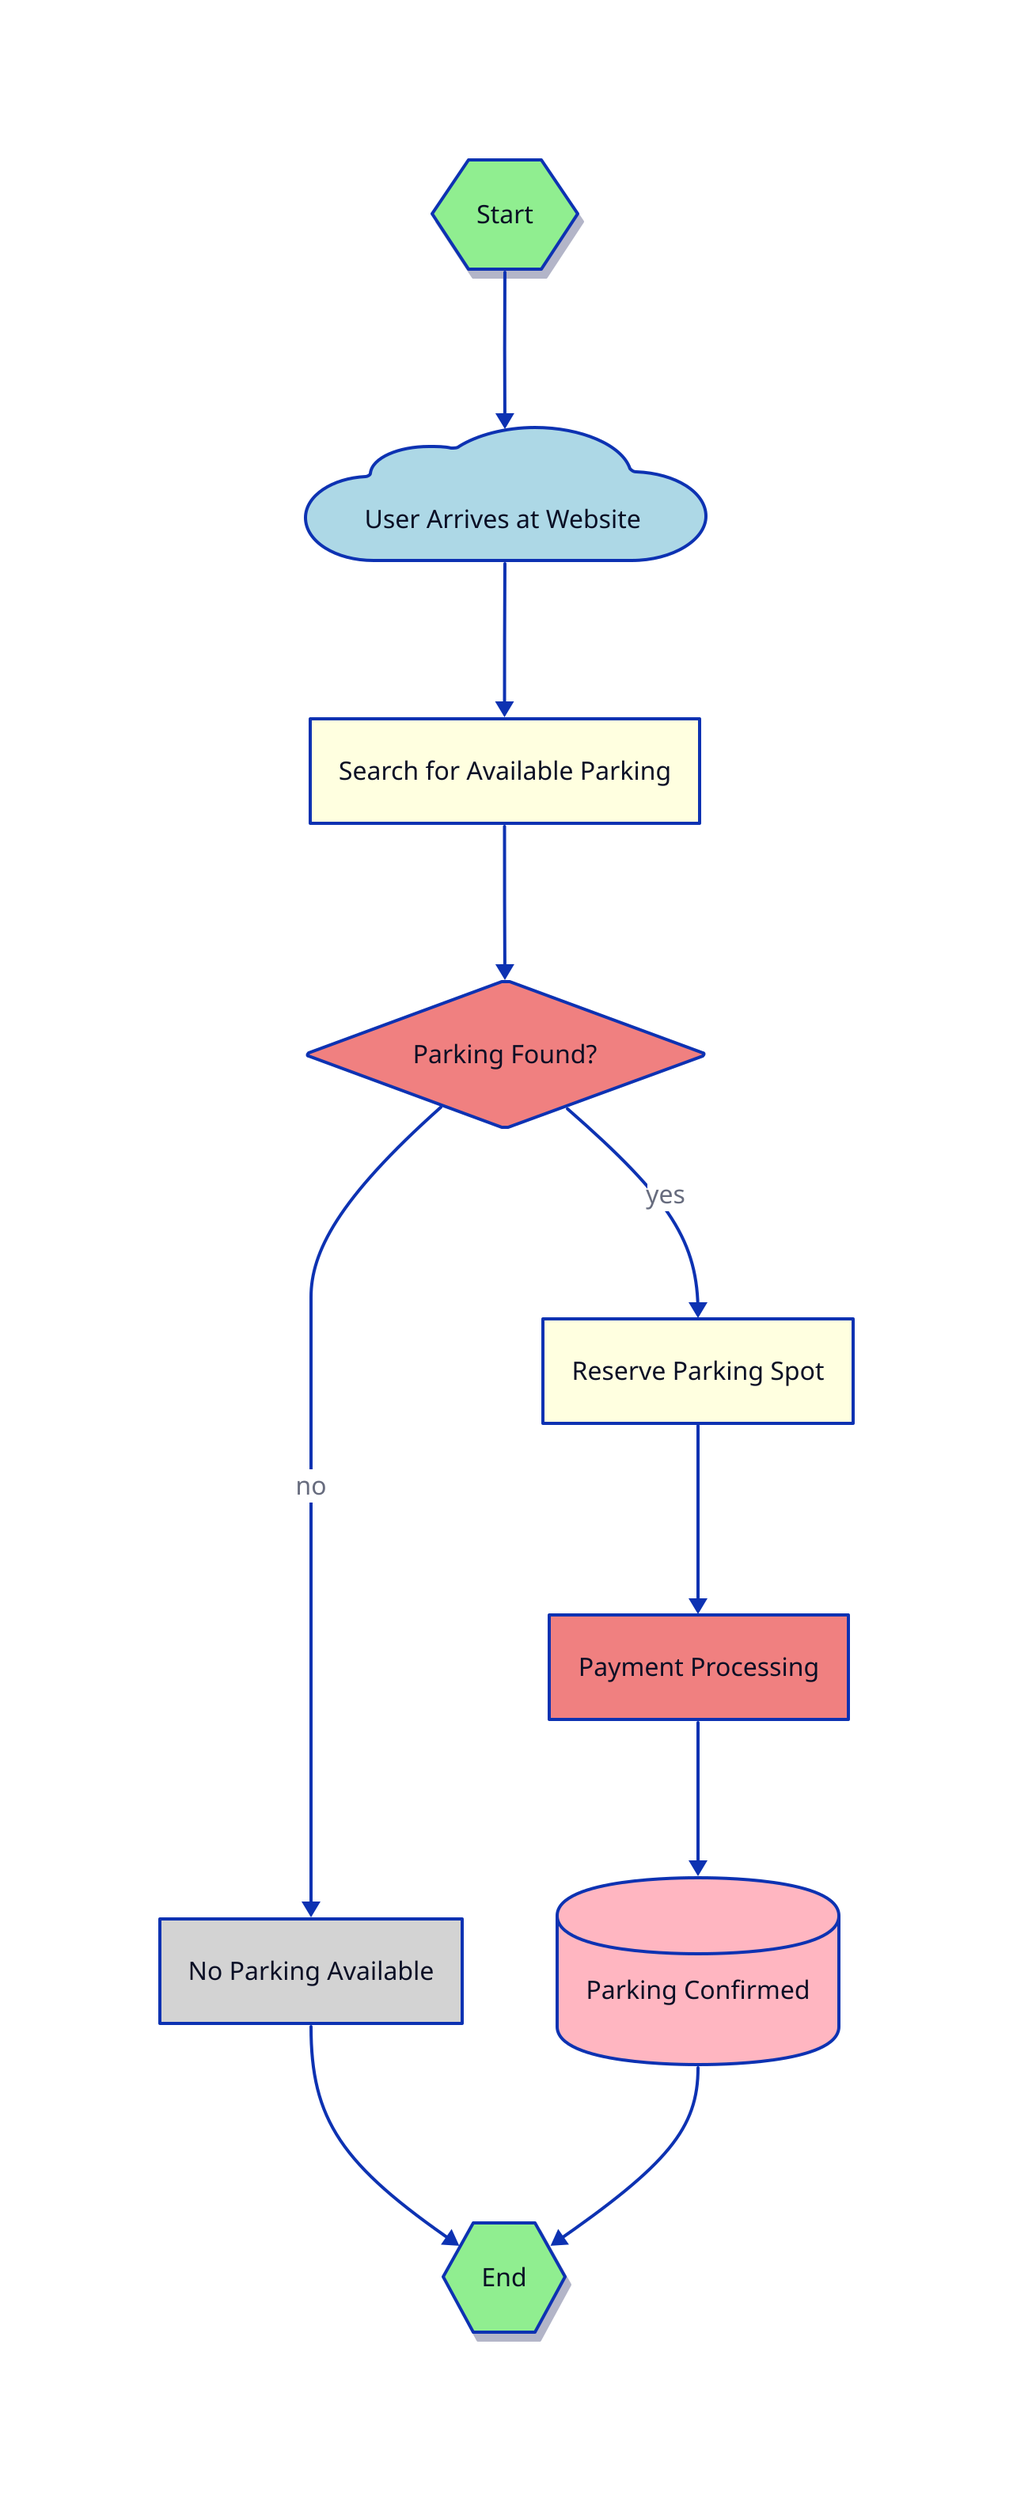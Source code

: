 direction: down

start: "Start" {
  shape: hexagon
  style: {
    fill: lightgreen
    shadow: true
  }
}

user_arrives: "User Arrives at Website" {
  shape: cloud
  style: {
    fill: lightblue
  }
}

search_parking: "Search for Available Parking" {
  shape: rectangle
  style: {
    fill: lightyellow
  }
}

parking_found: "Parking Found?" {
  shape: diamond
  style: {
    fill: lightcoral
  }
}

reserve_parking: "Reserve Parking Spot" {
  shape: rectangle
  style: {
    fill: lightyellow
  }
}

payment: "Payment Processing" {
  shape: rectangle
  style: {
    fill: lightcoral
  }
}

parking_confirmation: "Parking Confirmed" {
  shape: cylinder
  style: {
    fill: lightpink
  }
}

no_parking: "No Parking Available" {
  shape: rectangle
  style: {
    fill: lightgrey
  }
}

end: "End" {
  shape: hexagon
  style: {
    fill: lightgreen
    shadow: true
  }
}

start -> user_arrives
user_arrives -> search_parking
search_parking -> parking_found
parking_found -> reserve_parking: "yes"
parking_found -> no_parking: "no"
reserve_parking -> payment
payment -> parking_confirmation
no_parking -> end
parking_confirmation -> end
